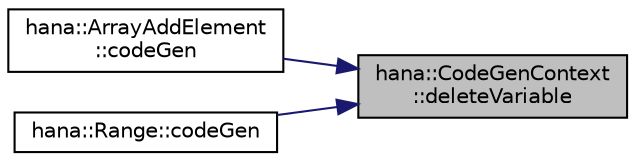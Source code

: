 digraph "hana::CodeGenContext::deleteVariable"
{
 // LATEX_PDF_SIZE
  edge [fontname="Helvetica",fontsize="10",labelfontname="Helvetica",labelfontsize="10"];
  node [fontname="Helvetica",fontsize="10",shape=record];
  rankdir="RL";
  Node1 [label="hana::CodeGenContext\l::deleteVariable",height=0.2,width=0.4,color="black", fillcolor="grey75", style="filled", fontcolor="black",tooltip=" "];
  Node1 -> Node2 [dir="back",color="midnightblue",fontsize="10",style="solid",fontname="Helvetica"];
  Node2 [label="hana::ArrayAddElement\l::codeGen",height=0.2,width=0.4,color="black", fillcolor="white", style="filled",URL="$classhana_1_1_array_add_element.html#a4eba5179ee3305149d762c0d9a1d11ba",tooltip=" "];
  Node1 -> Node3 [dir="back",color="midnightblue",fontsize="10",style="solid",fontname="Helvetica"];
  Node3 [label="hana::Range::codeGen",height=0.2,width=0.4,color="black", fillcolor="white", style="filled",URL="$classhana_1_1_range.html#aae154bc32ea43e3e523e28dac15dc22f",tooltip=" "];
}
